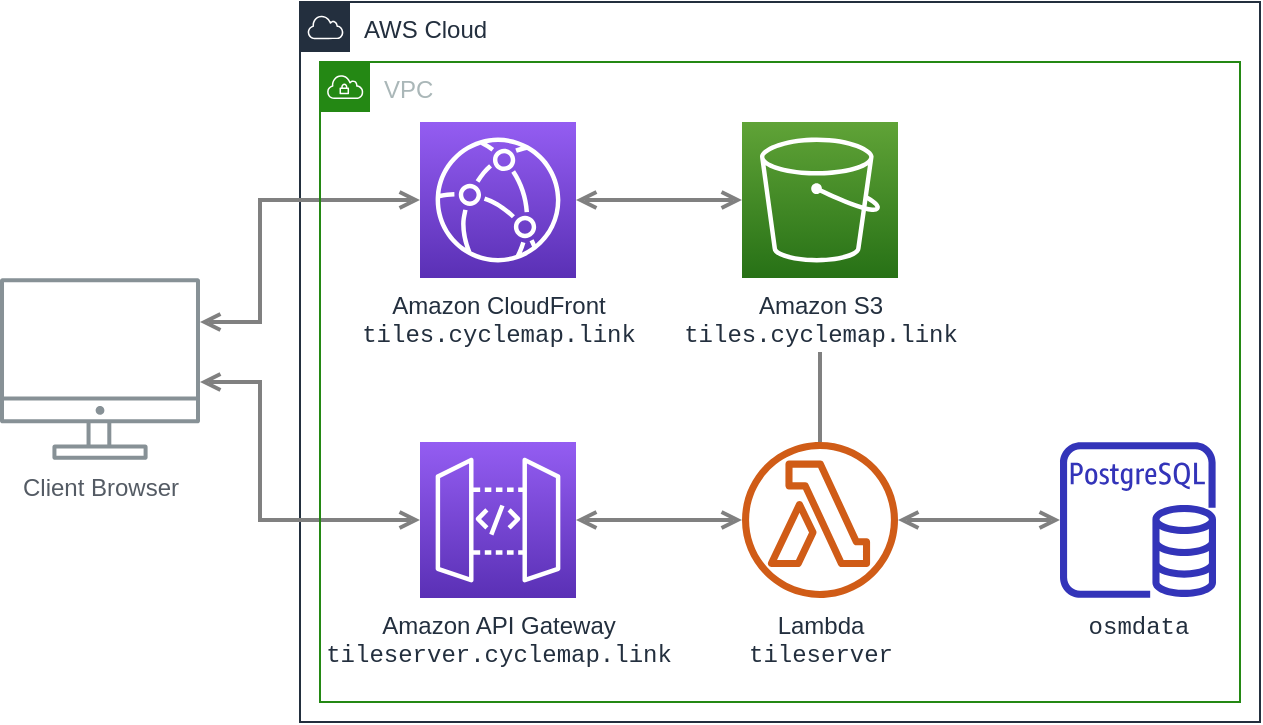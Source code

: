 <mxfile version="12.5.5" type="github">
  <diagram id="Ht1M8jgEwFfnCIfOTk4-" name="Page-1">
    <mxGraphModel dx="1143" dy="747" grid="1" gridSize="10" guides="1" tooltips="1" connect="1" arrows="1" fold="1" page="1" pageScale="1" pageWidth="1169" pageHeight="827" math="0" shadow="0">
      <root>
        <mxCell id="0"/>
        <mxCell id="1" parent="0"/>
        <mxCell id="R89aEMjabt8_ohJxdj---15" value="AWS Cloud" style="points=[[0,0],[0.25,0],[0.5,0],[0.75,0],[1,0],[1,0.25],[1,0.5],[1,0.75],[1,1],[0.75,1],[0.5,1],[0.25,1],[0,1],[0,0.75],[0,0.5],[0,0.25]];outlineConnect=0;gradientColor=none;html=1;whiteSpace=wrap;fontSize=12;fontStyle=0;shape=mxgraph.aws4.group;grIcon=mxgraph.aws4.group_aws_cloud;strokeColor=#232F3E;fillColor=none;verticalAlign=top;align=left;spacingLeft=30;fontColor=#232F3E;dashed=0;" vertex="1" parent="1">
          <mxGeometry x="220" y="140" width="480" height="360" as="geometry"/>
        </mxCell>
        <mxCell id="UEzPUAAOIrF-is8g5C7q-128" style="edgeStyle=orthogonalEdgeStyle;rounded=0;orthogonalLoop=1;jettySize=auto;html=1;startArrow=open;startFill=0;endArrow=open;endFill=0;strokeWidth=2;strokeColor=#808080;" parent="1" source="UEzPUAAOIrF-is8g5C7q-109" target="R89aEMjabt8_ohJxdj---2" edge="1">
          <mxGeometry relative="1" as="geometry">
            <Array as="points">
              <mxPoint x="200" y="300"/>
              <mxPoint x="200" y="239"/>
            </Array>
          </mxGeometry>
        </mxCell>
        <mxCell id="UEzPUAAOIrF-is8g5C7q-129" style="edgeStyle=orthogonalEdgeStyle;rounded=0;orthogonalLoop=1;jettySize=auto;html=1;startArrow=open;startFill=0;endArrow=open;endFill=0;strokeWidth=2;strokeColor=#808080;" parent="1" source="UEzPUAAOIrF-is8g5C7q-114" target="UEzPUAAOIrF-is8g5C7q-115" edge="1">
          <mxGeometry relative="1" as="geometry">
            <Array as="points"/>
          </mxGeometry>
        </mxCell>
        <mxCell id="UEzPUAAOIrF-is8g5C7q-130" style="edgeStyle=orthogonalEdgeStyle;rounded=0;orthogonalLoop=1;jettySize=auto;html=1;startArrow=none;startFill=0;endArrow=open;endFill=0;strokeWidth=2;strokeColor=#808080;" parent="1" source="UEzPUAAOIrF-is8g5C7q-115" edge="1">
          <mxGeometry relative="1" as="geometry">
            <Array as="points">
              <mxPoint x="480" y="350"/>
              <mxPoint x="480" y="350"/>
            </Array>
            <mxPoint x="480" y="300" as="targetPoint"/>
          </mxGeometry>
        </mxCell>
        <mxCell id="UEzPUAAOIrF-is8g5C7q-109" value="Client Browser" style="outlineConnect=0;gradientColor=none;fontColor=#545B64;strokeColor=none;fillColor=#879196;dashed=0;verticalLabelPosition=bottom;verticalAlign=top;align=center;html=1;fontSize=12;fontStyle=0;aspect=fixed;shape=mxgraph.aws4.illustration_desktop;pointerEvents=1;labelBackgroundColor=#ffffff;" parent="1" vertex="1">
          <mxGeometry x="70" y="278" width="100" height="91" as="geometry"/>
        </mxCell>
        <mxCell id="UEzPUAAOIrF-is8g5C7q-114" value="Amazon API Gateway&lt;br&gt;&lt;font face=&quot;Courier New&quot;&gt;tileserver.cyclemap.link&lt;/font&gt;" style="outlineConnect=0;fontColor=#232F3E;gradientColor=#945DF2;gradientDirection=north;fillColor=#5A30B5;strokeColor=#ffffff;dashed=0;verticalLabelPosition=bottom;verticalAlign=top;align=center;fontSize=12;fontStyle=0;aspect=fixed;shape=mxgraph.aws4.resourceIcon;resIcon=mxgraph.aws4.api_gateway;labelBackgroundColor=#ffffff;labelBorderColor=none;html=1;" parent="1" vertex="1">
          <mxGeometry x="280" y="360" width="78" height="78" as="geometry"/>
        </mxCell>
        <mxCell id="UEzPUAAOIrF-is8g5C7q-115" value="Lambda&lt;br&gt;&lt;font face=&quot;Courier New&quot;&gt;tileserver&lt;/font&gt;" style="outlineConnect=0;fontColor=#232F3E;gradientColor=none;fillColor=#D05C17;strokeColor=none;dashed=0;verticalLabelPosition=bottom;verticalAlign=top;align=center;html=1;fontSize=12;fontStyle=0;aspect=fixed;pointerEvents=1;shape=mxgraph.aws4.lambda_function;labelBackgroundColor=#ffffff;" parent="1" vertex="1">
          <mxGeometry x="441" y="360" width="78" height="78" as="geometry"/>
        </mxCell>
        <mxCell id="UEzPUAAOIrF-is8g5C7q-116" value="Amazon S3&lt;br&gt;&lt;div&gt;&lt;font face=&quot;Courier New&quot;&gt;tiles.cyclemap.link&lt;/font&gt;&lt;br&gt;&lt;/div&gt;" style="outlineConnect=0;fontColor=#232F3E;gradientColor=#60A337;gradientDirection=north;fillColor=#277116;strokeColor=#ffffff;dashed=0;verticalLabelPosition=bottom;verticalAlign=top;align=center;html=1;fontSize=12;fontStyle=0;aspect=fixed;shape=mxgraph.aws4.resourceIcon;resIcon=mxgraph.aws4.s3;labelBackgroundColor=#ffffff;fontFamily=Helvetica;" parent="1" vertex="1">
          <mxGeometry x="441.0" y="200" width="78" height="78" as="geometry"/>
        </mxCell>
        <mxCell id="R89aEMjabt8_ohJxdj---1" value="&lt;font face=&quot;Courier New&quot;&gt;osmdata&lt;/font&gt;" style="outlineConnect=0;fontColor=#232F3E;gradientColor=none;fillColor=#3334B9;strokeColor=none;dashed=0;verticalLabelPosition=bottom;verticalAlign=top;align=center;html=1;fontSize=12;fontStyle=0;aspect=fixed;pointerEvents=1;shape=mxgraph.aws4.rds_postgresql_instance;" vertex="1" parent="1">
          <mxGeometry x="600" y="360" width="78" height="78" as="geometry"/>
        </mxCell>
        <mxCell id="R89aEMjabt8_ohJxdj---2" value="&lt;div&gt;Amazon CloudFront&lt;/div&gt;&lt;div&gt;&lt;font face=&quot;Courier New&quot;&gt;tiles.cyclemap.link&lt;/font&gt;&lt;br&gt;&lt;/div&gt;" style="outlineConnect=0;fontColor=#232F3E;gradientColor=#945DF2;gradientDirection=north;fillColor=#5A30B5;strokeColor=#ffffff;dashed=0;verticalLabelPosition=bottom;verticalAlign=top;align=center;html=1;fontSize=12;fontStyle=0;aspect=fixed;shape=mxgraph.aws4.resourceIcon;resIcon=mxgraph.aws4.cloudfront;" vertex="1" parent="1">
          <mxGeometry x="280" y="200" width="78" height="78" as="geometry"/>
        </mxCell>
        <mxCell id="R89aEMjabt8_ohJxdj---6" style="edgeStyle=orthogonalEdgeStyle;rounded=0;orthogonalLoop=1;jettySize=auto;html=1;startArrow=open;startFill=0;endArrow=open;endFill=0;strokeWidth=2;strokeColor=#808080;" edge="1" parent="1" source="UEzPUAAOIrF-is8g5C7q-115" target="R89aEMjabt8_ohJxdj---1">
          <mxGeometry relative="1" as="geometry">
            <Array as="points"/>
            <mxPoint x="518.0" y="376.333" as="sourcePoint"/>
            <mxPoint x="629.5" y="369.667" as="targetPoint"/>
          </mxGeometry>
        </mxCell>
        <mxCell id="R89aEMjabt8_ohJxdj---9" style="edgeStyle=orthogonalEdgeStyle;rounded=0;orthogonalLoop=1;jettySize=auto;html=1;startArrow=open;startFill=0;endArrow=open;endFill=0;strokeWidth=2;strokeColor=#808080;" edge="1" parent="1" source="UEzPUAAOIrF-is8g5C7q-109" target="UEzPUAAOIrF-is8g5C7q-114">
          <mxGeometry relative="1" as="geometry">
            <Array as="points">
              <mxPoint x="200" y="330"/>
              <mxPoint x="200" y="399"/>
            </Array>
            <mxPoint x="160" y="309.667" as="sourcePoint"/>
            <mxPoint x="290" y="248.833" as="targetPoint"/>
          </mxGeometry>
        </mxCell>
        <mxCell id="R89aEMjabt8_ohJxdj---12" style="edgeStyle=orthogonalEdgeStyle;rounded=0;orthogonalLoop=1;jettySize=auto;html=1;startArrow=open;startFill=0;endArrow=open;endFill=0;strokeWidth=2;strokeColor=#808080;" edge="1" parent="1" source="R89aEMjabt8_ohJxdj---2" target="UEzPUAAOIrF-is8g5C7q-116">
          <mxGeometry relative="1" as="geometry">
            <Array as="points"/>
            <mxPoint x="358.05" y="238.76" as="sourcePoint"/>
            <mxPoint x="440.05" y="238.76" as="targetPoint"/>
          </mxGeometry>
        </mxCell>
        <mxCell id="R89aEMjabt8_ohJxdj---16" value="VPC" style="points=[[0,0],[0.25,0],[0.5,0],[0.75,0],[1,0],[1,0.25],[1,0.5],[1,0.75],[1,1],[0.75,1],[0.5,1],[0.25,1],[0,1],[0,0.75],[0,0.5],[0,0.25]];outlineConnect=0;gradientColor=none;html=1;whiteSpace=wrap;fontSize=12;fontStyle=0;shape=mxgraph.aws4.group;grIcon=mxgraph.aws4.group_vpc;strokeColor=#248814;fillColor=none;verticalAlign=top;align=left;spacingLeft=30;fontColor=#AAB7B8;dashed=0;" vertex="1" parent="1">
          <mxGeometry x="230" y="170" width="460" height="320" as="geometry"/>
        </mxCell>
      </root>
    </mxGraphModel>
  </diagram>
</mxfile>

